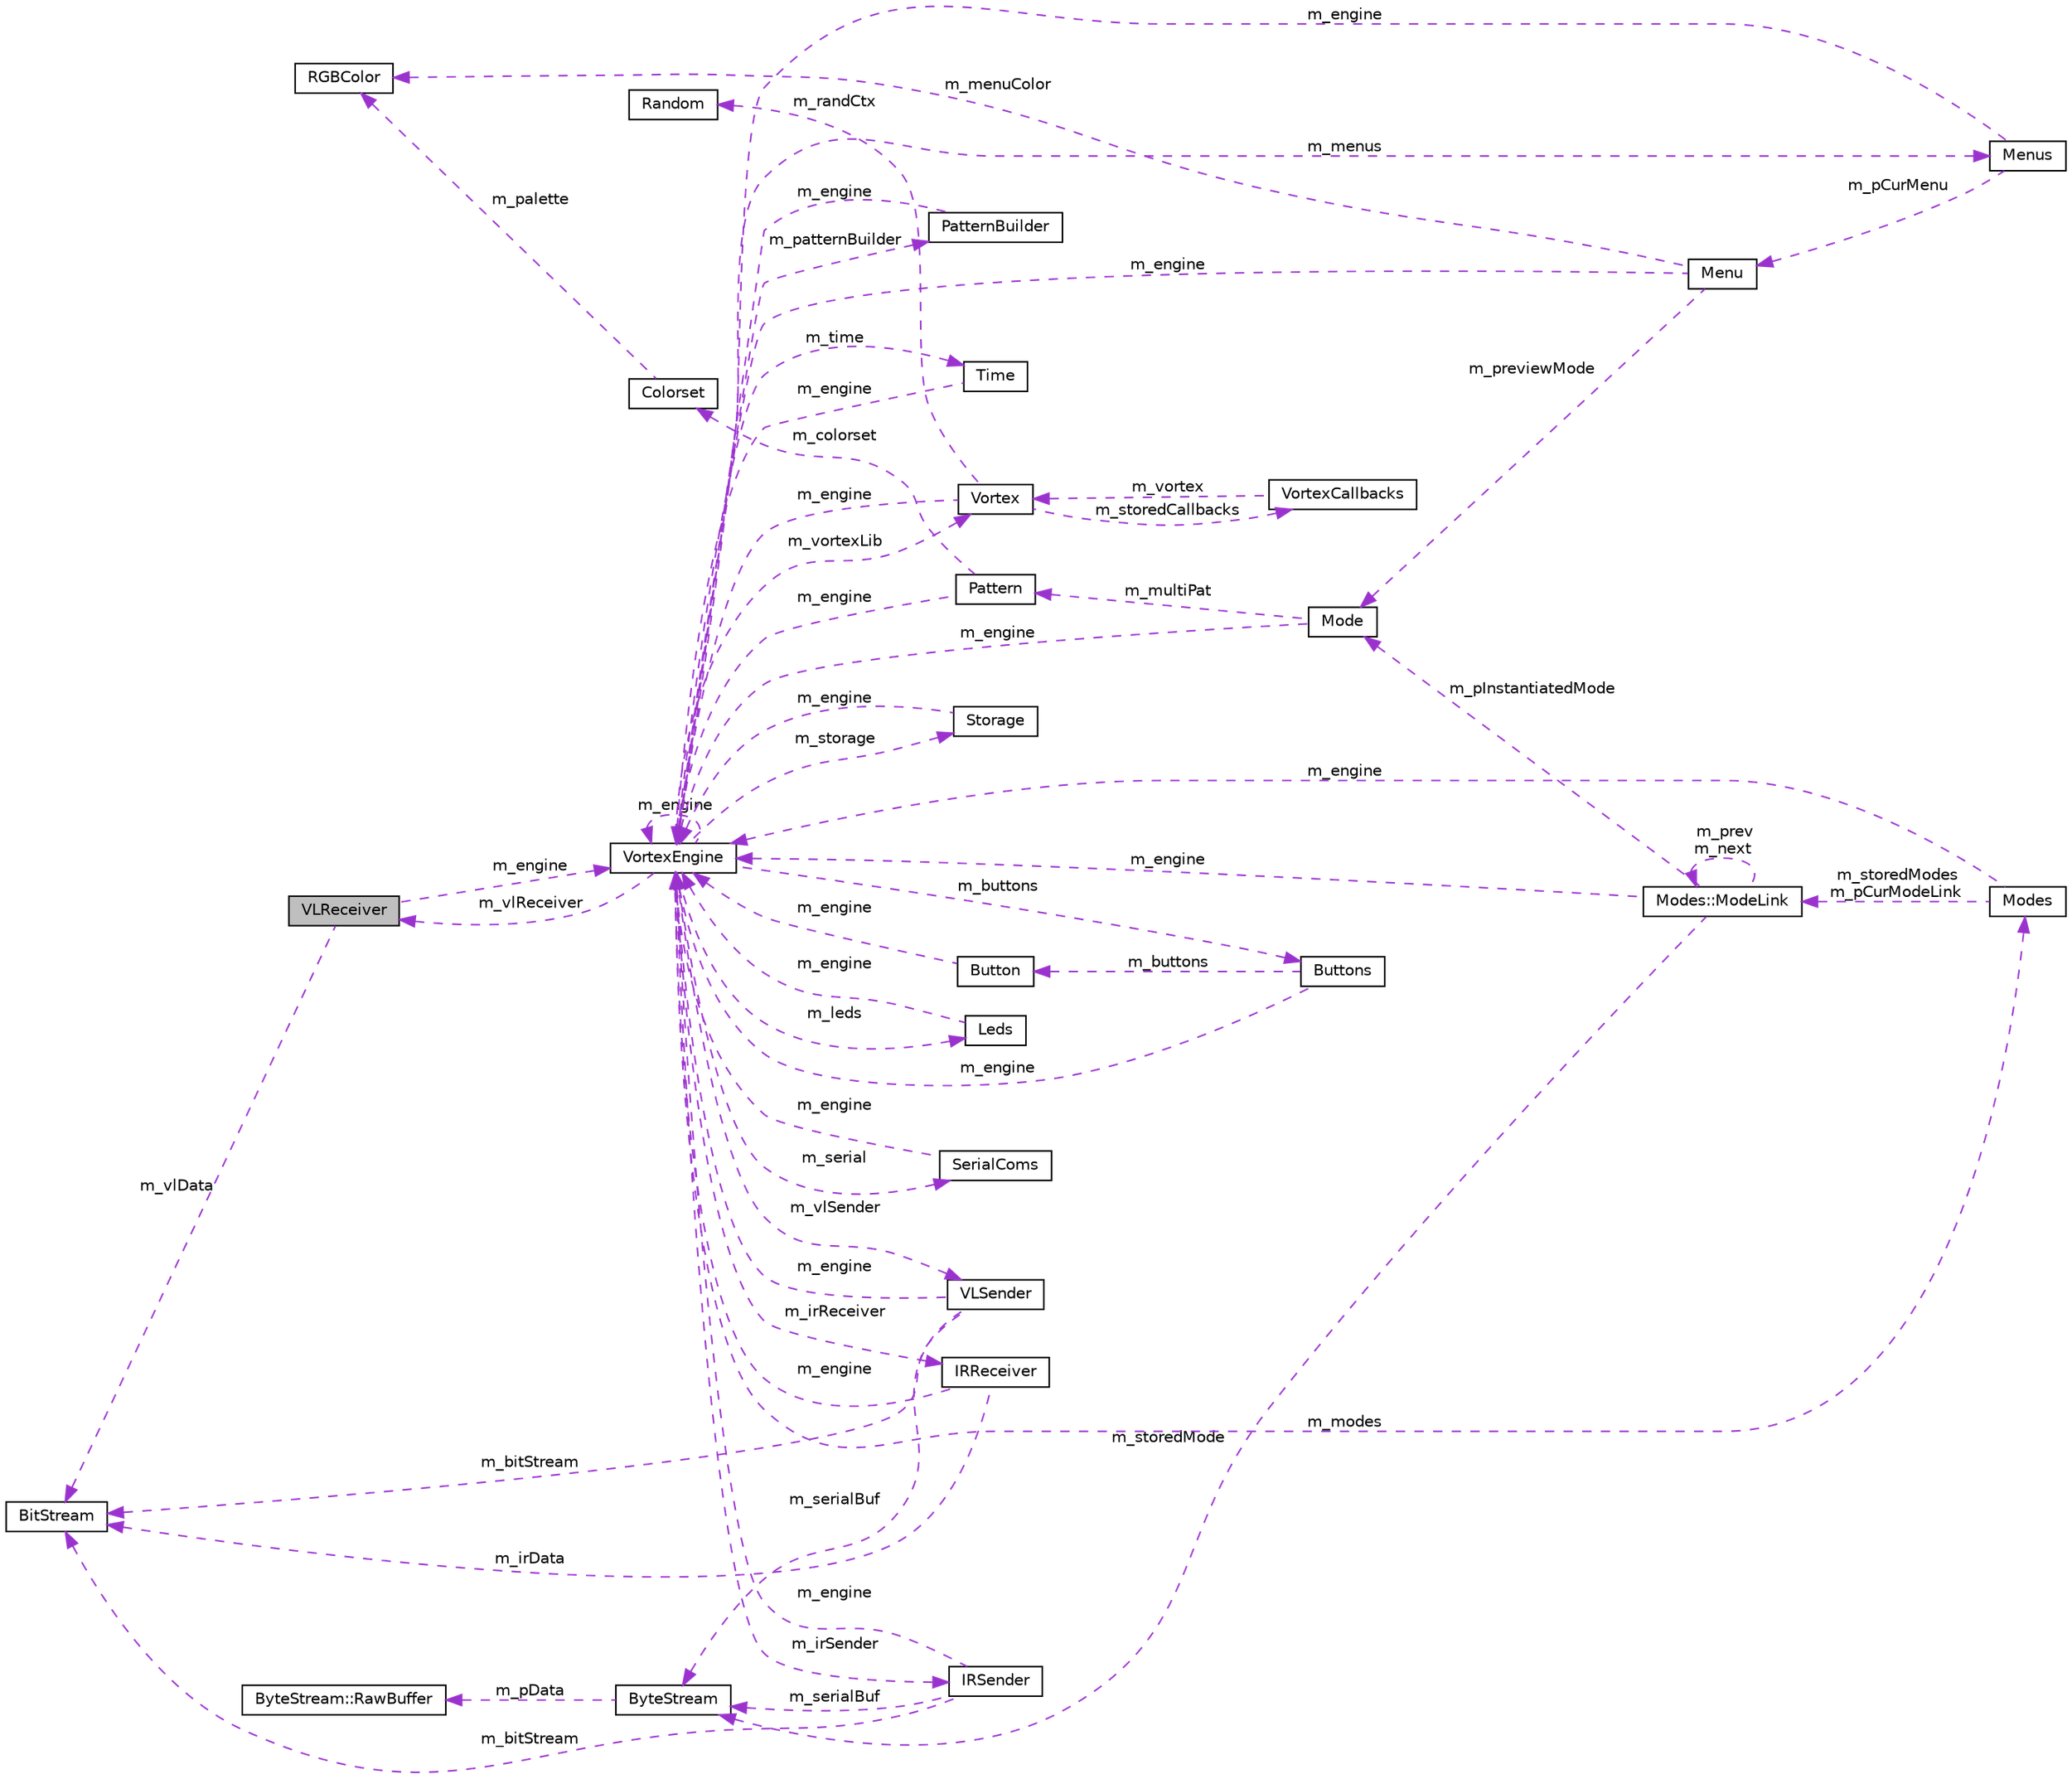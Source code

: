 digraph "VLReceiver"
{
 // INTERACTIVE_SVG=YES
 // LATEX_PDF_SIZE
  bgcolor="transparent";
  edge [fontname="Helvetica",fontsize="10",labelfontname="Helvetica",labelfontsize="10"];
  node [fontname="Helvetica",fontsize="10",shape=record];
  rankdir="LR";
  Node1 [label="VLReceiver",height=0.2,width=0.4,color="black", fillcolor="grey75", style="filled", fontcolor="black",tooltip=" "];
  Node2 -> Node1 [dir="back",color="darkorchid3",fontsize="10",style="dashed",label=" m_engine" ,fontname="Helvetica"];
  Node2 [label="VortexEngine",height=0.2,width=0.4,color="black",URL="$classVortexEngine.html",tooltip=" "];
  Node1 -> Node2 [dir="back",color="darkorchid3",fontsize="10",style="dashed",label=" m_vlReceiver" ,fontname="Helvetica"];
  Node3 -> Node2 [dir="back",color="darkorchid3",fontsize="10",style="dashed",label=" m_storage" ,fontname="Helvetica"];
  Node3 [label="Storage",height=0.2,width=0.4,color="black",URL="$classStorage.html",tooltip=" "];
  Node2 -> Node3 [dir="back",color="darkorchid3",fontsize="10",style="dashed",label=" m_engine" ,fontname="Helvetica"];
  Node4 -> Node2 [dir="back",color="darkorchid3",fontsize="10",style="dashed",label=" m_irSender" ,fontname="Helvetica"];
  Node4 [label="IRSender",height=0.2,width=0.4,color="black",URL="$classIRSender.html",tooltip=" "];
  Node2 -> Node4 [dir="back",color="darkorchid3",fontsize="10",style="dashed",label=" m_engine" ,fontname="Helvetica"];
  Node5 -> Node4 [dir="back",color="darkorchid3",fontsize="10",style="dashed",label=" m_bitStream" ,fontname="Helvetica"];
  Node5 [label="BitStream",height=0.2,width=0.4,color="black",URL="$classBitStream.html",tooltip=" "];
  Node6 -> Node4 [dir="back",color="darkorchid3",fontsize="10",style="dashed",label=" m_serialBuf" ,fontname="Helvetica"];
  Node6 [label="ByteStream",height=0.2,width=0.4,color="black",URL="$classByteStream.html",tooltip=" "];
  Node7 -> Node6 [dir="back",color="darkorchid3",fontsize="10",style="dashed",label=" m_pData" ,fontname="Helvetica"];
  Node7 [label="ByteStream::RawBuffer",height=0.2,width=0.4,color="black",URL="$structByteStream_1_1RawBuffer.html",tooltip=" "];
  Node2 -> Node2 [dir="back",color="darkorchid3",fontsize="10",style="dashed",label=" m_engine" ,fontname="Helvetica"];
  Node8 -> Node2 [dir="back",color="darkorchid3",fontsize="10",style="dashed",label=" m_buttons" ,fontname="Helvetica"];
  Node8 [label="Buttons",height=0.2,width=0.4,color="black",URL="$classButtons.html",tooltip=" "];
  Node2 -> Node8 [dir="back",color="darkorchid3",fontsize="10",style="dashed",label=" m_engine" ,fontname="Helvetica"];
  Node9 -> Node8 [dir="back",color="darkorchid3",fontsize="10",style="dashed",label=" m_buttons" ,fontname="Helvetica"];
  Node9 [label="Button",height=0.2,width=0.4,color="black",URL="$classButton.html",tooltip=" "];
  Node2 -> Node9 [dir="back",color="darkorchid3",fontsize="10",style="dashed",label=" m_engine" ,fontname="Helvetica"];
  Node10 -> Node2 [dir="back",color="darkorchid3",fontsize="10",style="dashed",label=" m_leds" ,fontname="Helvetica"];
  Node10 [label="Leds",height=0.2,width=0.4,color="black",URL="$classLeds.html",tooltip=" "];
  Node2 -> Node10 [dir="back",color="darkorchid3",fontsize="10",style="dashed",label=" m_engine" ,fontname="Helvetica"];
  Node11 -> Node2 [dir="back",color="darkorchid3",fontsize="10",style="dashed",label=" m_patternBuilder" ,fontname="Helvetica"];
  Node11 [label="PatternBuilder",height=0.2,width=0.4,color="black",URL="$classPatternBuilder.html",tooltip=" "];
  Node2 -> Node11 [dir="back",color="darkorchid3",fontsize="10",style="dashed",label=" m_engine" ,fontname="Helvetica"];
  Node12 -> Node2 [dir="back",color="darkorchid3",fontsize="10",style="dashed",label=" m_vlSender" ,fontname="Helvetica"];
  Node12 [label="VLSender",height=0.2,width=0.4,color="black",URL="$classVLSender.html",tooltip=" "];
  Node2 -> Node12 [dir="back",color="darkorchid3",fontsize="10",style="dashed",label=" m_engine" ,fontname="Helvetica"];
  Node5 -> Node12 [dir="back",color="darkorchid3",fontsize="10",style="dashed",label=" m_bitStream" ,fontname="Helvetica"];
  Node6 -> Node12 [dir="back",color="darkorchid3",fontsize="10",style="dashed",label=" m_serialBuf" ,fontname="Helvetica"];
  Node13 -> Node2 [dir="back",color="darkorchid3",fontsize="10",style="dashed",label=" m_modes" ,fontname="Helvetica"];
  Node13 [label="Modes",height=0.2,width=0.4,color="black",URL="$classModes.html",tooltip=" "];
  Node2 -> Node13 [dir="back",color="darkorchid3",fontsize="10",style="dashed",label=" m_engine" ,fontname="Helvetica"];
  Node14 -> Node13 [dir="back",color="darkorchid3",fontsize="10",style="dashed",label=" m_storedModes\nm_pCurModeLink" ,fontname="Helvetica"];
  Node14 [label="Modes::ModeLink",height=0.2,width=0.4,color="black",URL="$classModes_1_1ModeLink.html",tooltip=" "];
  Node15 -> Node14 [dir="back",color="darkorchid3",fontsize="10",style="dashed",label=" m_pInstantiatedMode" ,fontname="Helvetica"];
  Node15 [label="Mode",height=0.2,width=0.4,color="black",URL="$classMode.html",tooltip=" "];
  Node2 -> Node15 [dir="back",color="darkorchid3",fontsize="10",style="dashed",label=" m_engine" ,fontname="Helvetica"];
  Node16 -> Node15 [dir="back",color="darkorchid3",fontsize="10",style="dashed",label=" m_multiPat" ,fontname="Helvetica"];
  Node16 [label="Pattern",height=0.2,width=0.4,color="black",URL="$classPattern.html",tooltip=" "];
  Node2 -> Node16 [dir="back",color="darkorchid3",fontsize="10",style="dashed",label=" m_engine" ,fontname="Helvetica"];
  Node17 -> Node16 [dir="back",color="darkorchid3",fontsize="10",style="dashed",label=" m_colorset" ,fontname="Helvetica"];
  Node17 [label="Colorset",height=0.2,width=0.4,color="black",URL="$classColorset.html",tooltip=" "];
  Node18 -> Node17 [dir="back",color="darkorchid3",fontsize="10",style="dashed",label=" m_palette" ,fontname="Helvetica"];
  Node18 [label="RGBColor",height=0.2,width=0.4,color="black",URL="$classRGBColor.html",tooltip=" "];
  Node2 -> Node14 [dir="back",color="darkorchid3",fontsize="10",style="dashed",label=" m_engine" ,fontname="Helvetica"];
  Node6 -> Node14 [dir="back",color="darkorchid3",fontsize="10",style="dashed",label=" m_storedMode" ,fontname="Helvetica"];
  Node14 -> Node14 [dir="back",color="darkorchid3",fontsize="10",style="dashed",label=" m_prev\nm_next" ,fontname="Helvetica"];
  Node19 -> Node2 [dir="back",color="darkorchid3",fontsize="10",style="dashed",label=" m_serial" ,fontname="Helvetica"];
  Node19 [label="SerialComs",height=0.2,width=0.4,color="black",URL="$classSerialComs.html",tooltip=" "];
  Node2 -> Node19 [dir="back",color="darkorchid3",fontsize="10",style="dashed",label=" m_engine" ,fontname="Helvetica"];
  Node20 -> Node2 [dir="back",color="darkorchid3",fontsize="10",style="dashed",label=" m_vortexLib" ,fontname="Helvetica"];
  Node20 [label="Vortex",height=0.2,width=0.4,color="black",URL="$classVortex.html",tooltip=" "];
  Node21 -> Node20 [dir="back",color="darkorchid3",fontsize="10",style="dashed",label=" m_randCtx" ,fontname="Helvetica"];
  Node21 [label="Random",height=0.2,width=0.4,color="black",URL="$classRandom.html",tooltip=" "];
  Node2 -> Node20 [dir="back",color="darkorchid3",fontsize="10",style="dashed",label=" m_engine" ,fontname="Helvetica"];
  Node22 -> Node20 [dir="back",color="darkorchid3",fontsize="10",style="dashed",label=" m_storedCallbacks" ,fontname="Helvetica"];
  Node22 [label="VortexCallbacks",height=0.2,width=0.4,color="black",URL="$classVortexCallbacks.html",tooltip=" "];
  Node20 -> Node22 [dir="back",color="darkorchid3",fontsize="10",style="dashed",label=" m_vortex" ,fontname="Helvetica"];
  Node23 -> Node2 [dir="back",color="darkorchid3",fontsize="10",style="dashed",label=" m_irReceiver" ,fontname="Helvetica"];
  Node23 [label="IRReceiver",height=0.2,width=0.4,color="black",URL="$classIRReceiver.html",tooltip=" "];
  Node2 -> Node23 [dir="back",color="darkorchid3",fontsize="10",style="dashed",label=" m_engine" ,fontname="Helvetica"];
  Node5 -> Node23 [dir="back",color="darkorchid3",fontsize="10",style="dashed",label=" m_irData" ,fontname="Helvetica"];
  Node24 -> Node2 [dir="back",color="darkorchid3",fontsize="10",style="dashed",label=" m_time" ,fontname="Helvetica"];
  Node24 [label="Time",height=0.2,width=0.4,color="black",URL="$classTime.html",tooltip=" "];
  Node2 -> Node24 [dir="back",color="darkorchid3",fontsize="10",style="dashed",label=" m_engine" ,fontname="Helvetica"];
  Node25 -> Node2 [dir="back",color="darkorchid3",fontsize="10",style="dashed",label=" m_menus" ,fontname="Helvetica"];
  Node25 [label="Menus",height=0.2,width=0.4,color="black",URL="$classMenus.html",tooltip=" "];
  Node2 -> Node25 [dir="back",color="darkorchid3",fontsize="10",style="dashed",label=" m_engine" ,fontname="Helvetica"];
  Node26 -> Node25 [dir="back",color="darkorchid3",fontsize="10",style="dashed",label=" m_pCurMenu" ,fontname="Helvetica"];
  Node26 [label="Menu",height=0.2,width=0.4,color="black",URL="$classMenu.html",tooltip=" "];
  Node15 -> Node26 [dir="back",color="darkorchid3",fontsize="10",style="dashed",label=" m_previewMode" ,fontname="Helvetica"];
  Node18 -> Node26 [dir="back",color="darkorchid3",fontsize="10",style="dashed",label=" m_menuColor" ,fontname="Helvetica"];
  Node2 -> Node26 [dir="back",color="darkorchid3",fontsize="10",style="dashed",label=" m_engine" ,fontname="Helvetica"];
  Node5 -> Node1 [dir="back",color="darkorchid3",fontsize="10",style="dashed",label=" m_vlData" ,fontname="Helvetica"];
}
